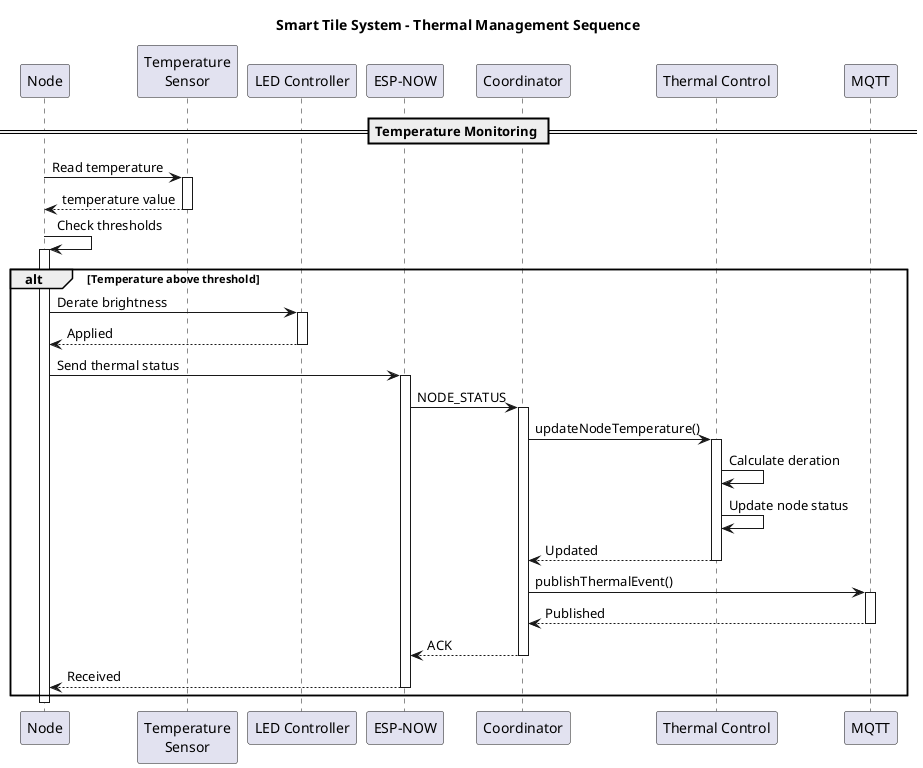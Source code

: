 @startuml Thermal Management
title Smart Tile System - Thermal Management Sequence

participant "Node" as node
participant "Temperature\nSensor" as temp
participant "LED Controller" as led
participant "ESP-NOW" as espnow
participant "Coordinator" as coord
participant "Thermal Control" as thermal
participant "MQTT" as mqtt

== Temperature Monitoring ==
node -> temp: Read temperature
activate temp
temp --> node: temperature value
deactivate temp

node -> node: Check thresholds
activate node

alt Temperature above threshold
    node -> led: Derate brightness
    activate led
    led --> node: Applied
    deactivate led
    
    node -> espnow: Send thermal status
    activate espnow
    espnow -> coord: NODE_STATUS
    activate coord
    
    coord -> thermal: updateNodeTemperature()
    activate thermal
    thermal -> thermal: Calculate deration
    thermal -> thermal: Update node status
    thermal --> coord: Updated
    deactivate thermal
    
    coord -> mqtt: publishThermalEvent()
    activate mqtt
    mqtt --> coord: Published
    deactivate mqtt
    
    coord --> espnow: ACK
    deactivate coord
    espnow --> node: Received
    deactivate espnow
end

deactivate node

@enduml
